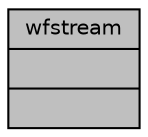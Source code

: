 digraph "wfstream"
{
 // INTERACTIVE_SVG=YES
  bgcolor="transparent";
  edge [fontname="Helvetica",fontsize="10",labelfontname="Helvetica",labelfontsize="10"];
  node [fontname="Helvetica",fontsize="10",shape=record];
  Node1 [label="{wfstream\n||}",height=0.2,width=0.4,color="black", fillcolor="grey75", style="filled", fontcolor="black"];
}
